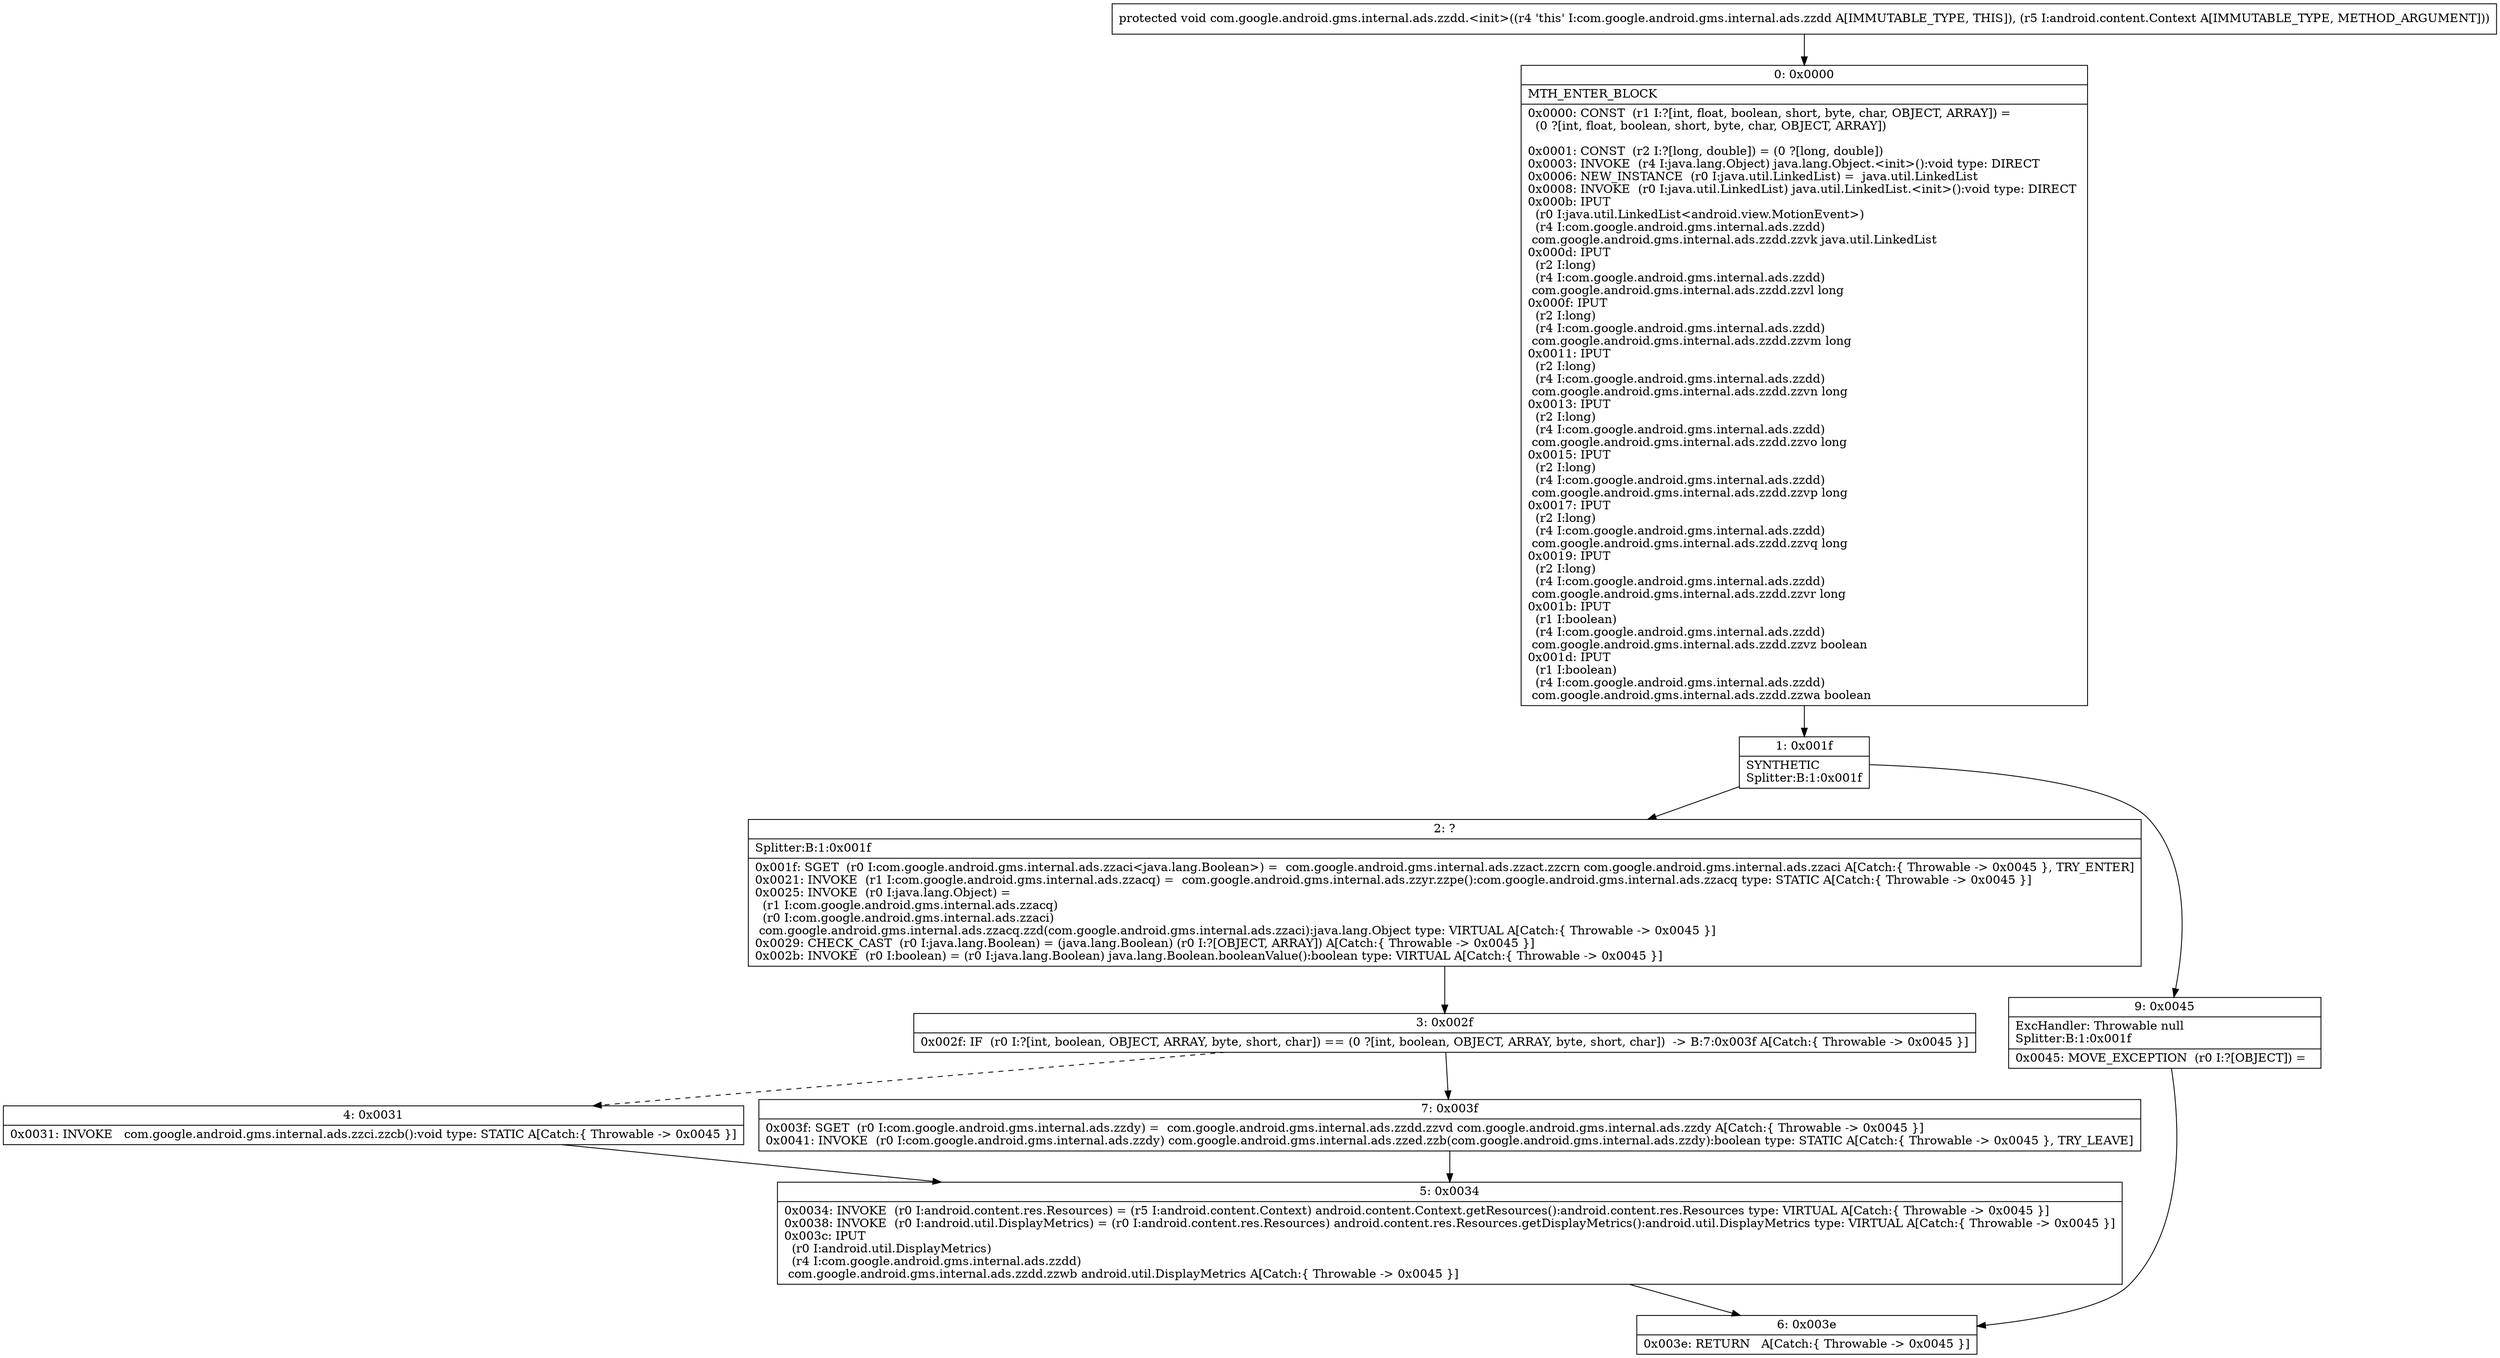 digraph "CFG forcom.google.android.gms.internal.ads.zzdd.\<init\>(Landroid\/content\/Context;)V" {
Node_0 [shape=record,label="{0\:\ 0x0000|MTH_ENTER_BLOCK\l|0x0000: CONST  (r1 I:?[int, float, boolean, short, byte, char, OBJECT, ARRAY]) = \l  (0 ?[int, float, boolean, short, byte, char, OBJECT, ARRAY])\l \l0x0001: CONST  (r2 I:?[long, double]) = (0 ?[long, double]) \l0x0003: INVOKE  (r4 I:java.lang.Object) java.lang.Object.\<init\>():void type: DIRECT \l0x0006: NEW_INSTANCE  (r0 I:java.util.LinkedList) =  java.util.LinkedList \l0x0008: INVOKE  (r0 I:java.util.LinkedList) java.util.LinkedList.\<init\>():void type: DIRECT \l0x000b: IPUT  \l  (r0 I:java.util.LinkedList\<android.view.MotionEvent\>)\l  (r4 I:com.google.android.gms.internal.ads.zzdd)\l com.google.android.gms.internal.ads.zzdd.zzvk java.util.LinkedList \l0x000d: IPUT  \l  (r2 I:long)\l  (r4 I:com.google.android.gms.internal.ads.zzdd)\l com.google.android.gms.internal.ads.zzdd.zzvl long \l0x000f: IPUT  \l  (r2 I:long)\l  (r4 I:com.google.android.gms.internal.ads.zzdd)\l com.google.android.gms.internal.ads.zzdd.zzvm long \l0x0011: IPUT  \l  (r2 I:long)\l  (r4 I:com.google.android.gms.internal.ads.zzdd)\l com.google.android.gms.internal.ads.zzdd.zzvn long \l0x0013: IPUT  \l  (r2 I:long)\l  (r4 I:com.google.android.gms.internal.ads.zzdd)\l com.google.android.gms.internal.ads.zzdd.zzvo long \l0x0015: IPUT  \l  (r2 I:long)\l  (r4 I:com.google.android.gms.internal.ads.zzdd)\l com.google.android.gms.internal.ads.zzdd.zzvp long \l0x0017: IPUT  \l  (r2 I:long)\l  (r4 I:com.google.android.gms.internal.ads.zzdd)\l com.google.android.gms.internal.ads.zzdd.zzvq long \l0x0019: IPUT  \l  (r2 I:long)\l  (r4 I:com.google.android.gms.internal.ads.zzdd)\l com.google.android.gms.internal.ads.zzdd.zzvr long \l0x001b: IPUT  \l  (r1 I:boolean)\l  (r4 I:com.google.android.gms.internal.ads.zzdd)\l com.google.android.gms.internal.ads.zzdd.zzvz boolean \l0x001d: IPUT  \l  (r1 I:boolean)\l  (r4 I:com.google.android.gms.internal.ads.zzdd)\l com.google.android.gms.internal.ads.zzdd.zzwa boolean \l}"];
Node_1 [shape=record,label="{1\:\ 0x001f|SYNTHETIC\lSplitter:B:1:0x001f\l}"];
Node_2 [shape=record,label="{2\:\ ?|Splitter:B:1:0x001f\l|0x001f: SGET  (r0 I:com.google.android.gms.internal.ads.zzaci\<java.lang.Boolean\>) =  com.google.android.gms.internal.ads.zzact.zzcrn com.google.android.gms.internal.ads.zzaci A[Catch:\{ Throwable \-\> 0x0045 \}, TRY_ENTER]\l0x0021: INVOKE  (r1 I:com.google.android.gms.internal.ads.zzacq) =  com.google.android.gms.internal.ads.zzyr.zzpe():com.google.android.gms.internal.ads.zzacq type: STATIC A[Catch:\{ Throwable \-\> 0x0045 \}]\l0x0025: INVOKE  (r0 I:java.lang.Object) = \l  (r1 I:com.google.android.gms.internal.ads.zzacq)\l  (r0 I:com.google.android.gms.internal.ads.zzaci)\l com.google.android.gms.internal.ads.zzacq.zzd(com.google.android.gms.internal.ads.zzaci):java.lang.Object type: VIRTUAL A[Catch:\{ Throwable \-\> 0x0045 \}]\l0x0029: CHECK_CAST  (r0 I:java.lang.Boolean) = (java.lang.Boolean) (r0 I:?[OBJECT, ARRAY]) A[Catch:\{ Throwable \-\> 0x0045 \}]\l0x002b: INVOKE  (r0 I:boolean) = (r0 I:java.lang.Boolean) java.lang.Boolean.booleanValue():boolean type: VIRTUAL A[Catch:\{ Throwable \-\> 0x0045 \}]\l}"];
Node_3 [shape=record,label="{3\:\ 0x002f|0x002f: IF  (r0 I:?[int, boolean, OBJECT, ARRAY, byte, short, char]) == (0 ?[int, boolean, OBJECT, ARRAY, byte, short, char])  \-\> B:7:0x003f A[Catch:\{ Throwable \-\> 0x0045 \}]\l}"];
Node_4 [shape=record,label="{4\:\ 0x0031|0x0031: INVOKE   com.google.android.gms.internal.ads.zzci.zzcb():void type: STATIC A[Catch:\{ Throwable \-\> 0x0045 \}]\l}"];
Node_5 [shape=record,label="{5\:\ 0x0034|0x0034: INVOKE  (r0 I:android.content.res.Resources) = (r5 I:android.content.Context) android.content.Context.getResources():android.content.res.Resources type: VIRTUAL A[Catch:\{ Throwable \-\> 0x0045 \}]\l0x0038: INVOKE  (r0 I:android.util.DisplayMetrics) = (r0 I:android.content.res.Resources) android.content.res.Resources.getDisplayMetrics():android.util.DisplayMetrics type: VIRTUAL A[Catch:\{ Throwable \-\> 0x0045 \}]\l0x003c: IPUT  \l  (r0 I:android.util.DisplayMetrics)\l  (r4 I:com.google.android.gms.internal.ads.zzdd)\l com.google.android.gms.internal.ads.zzdd.zzwb android.util.DisplayMetrics A[Catch:\{ Throwable \-\> 0x0045 \}]\l}"];
Node_6 [shape=record,label="{6\:\ 0x003e|0x003e: RETURN   A[Catch:\{ Throwable \-\> 0x0045 \}]\l}"];
Node_7 [shape=record,label="{7\:\ 0x003f|0x003f: SGET  (r0 I:com.google.android.gms.internal.ads.zzdy) =  com.google.android.gms.internal.ads.zzdd.zzvd com.google.android.gms.internal.ads.zzdy A[Catch:\{ Throwable \-\> 0x0045 \}]\l0x0041: INVOKE  (r0 I:com.google.android.gms.internal.ads.zzdy) com.google.android.gms.internal.ads.zzed.zzb(com.google.android.gms.internal.ads.zzdy):boolean type: STATIC A[Catch:\{ Throwable \-\> 0x0045 \}, TRY_LEAVE]\l}"];
Node_9 [shape=record,label="{9\:\ 0x0045|ExcHandler: Throwable null\lSplitter:B:1:0x001f\l|0x0045: MOVE_EXCEPTION  (r0 I:?[OBJECT]) =  \l}"];
MethodNode[shape=record,label="{protected void com.google.android.gms.internal.ads.zzdd.\<init\>((r4 'this' I:com.google.android.gms.internal.ads.zzdd A[IMMUTABLE_TYPE, THIS]), (r5 I:android.content.Context A[IMMUTABLE_TYPE, METHOD_ARGUMENT])) }"];
MethodNode -> Node_0;
Node_0 -> Node_1;
Node_1 -> Node_2;
Node_1 -> Node_9;
Node_2 -> Node_3;
Node_3 -> Node_4[style=dashed];
Node_3 -> Node_7;
Node_4 -> Node_5;
Node_5 -> Node_6;
Node_7 -> Node_5;
Node_9 -> Node_6;
}

